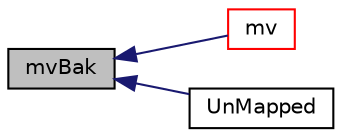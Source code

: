 digraph "mvBak"
{
  bgcolor="transparent";
  edge [fontname="Helvetica",fontsize="10",labelfontname="Helvetica",labelfontsize="10"];
  node [fontname="Helvetica",fontsize="10",shape=record];
  rankdir="LR";
  Node1 [label="mvBak",height=0.2,width=0.4,color="black", fillcolor="grey75", style="filled", fontcolor="black"];
  Node1 -> Node2 [dir="back",color="midnightblue",fontsize="10",style="solid",fontname="Helvetica"];
  Node2 [label="mv",height=0.2,width=0.4,color="red",URL="$a10733.html#ac6b71f11672e5cded8bad4a48c272142",tooltip="Rename src to dst. "];
  Node1 -> Node3 [dir="back",color="midnightblue",fontsize="10",style="solid",fontname="Helvetica"];
  Node3 [label="UnMapped",height=0.2,width=0.4,color="black",URL="$a10733.html#a8a2e5020e784534c6733a3c6a17be226"];
}
